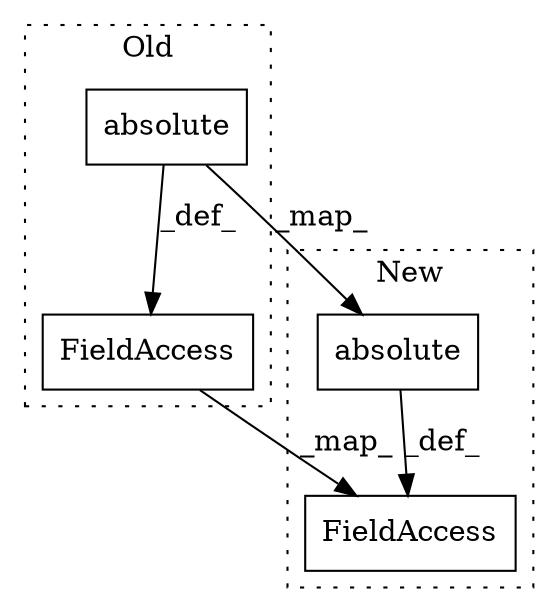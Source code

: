 digraph G {
subgraph cluster0 {
1 [label="absolute" a="32" s="415" l="10" shape="box"];
3 [label="FieldAccess" a="22" s="376" l="8" shape="box"];
label = "Old";
style="dotted";
}
subgraph cluster1 {
2 [label="absolute" a="32" s="415" l="10" shape="box"];
4 [label="FieldAccess" a="22" s="376" l="8" shape="box"];
label = "New";
style="dotted";
}
1 -> 2 [label="_map_"];
1 -> 3 [label="_def_"];
2 -> 4 [label="_def_"];
3 -> 4 [label="_map_"];
}